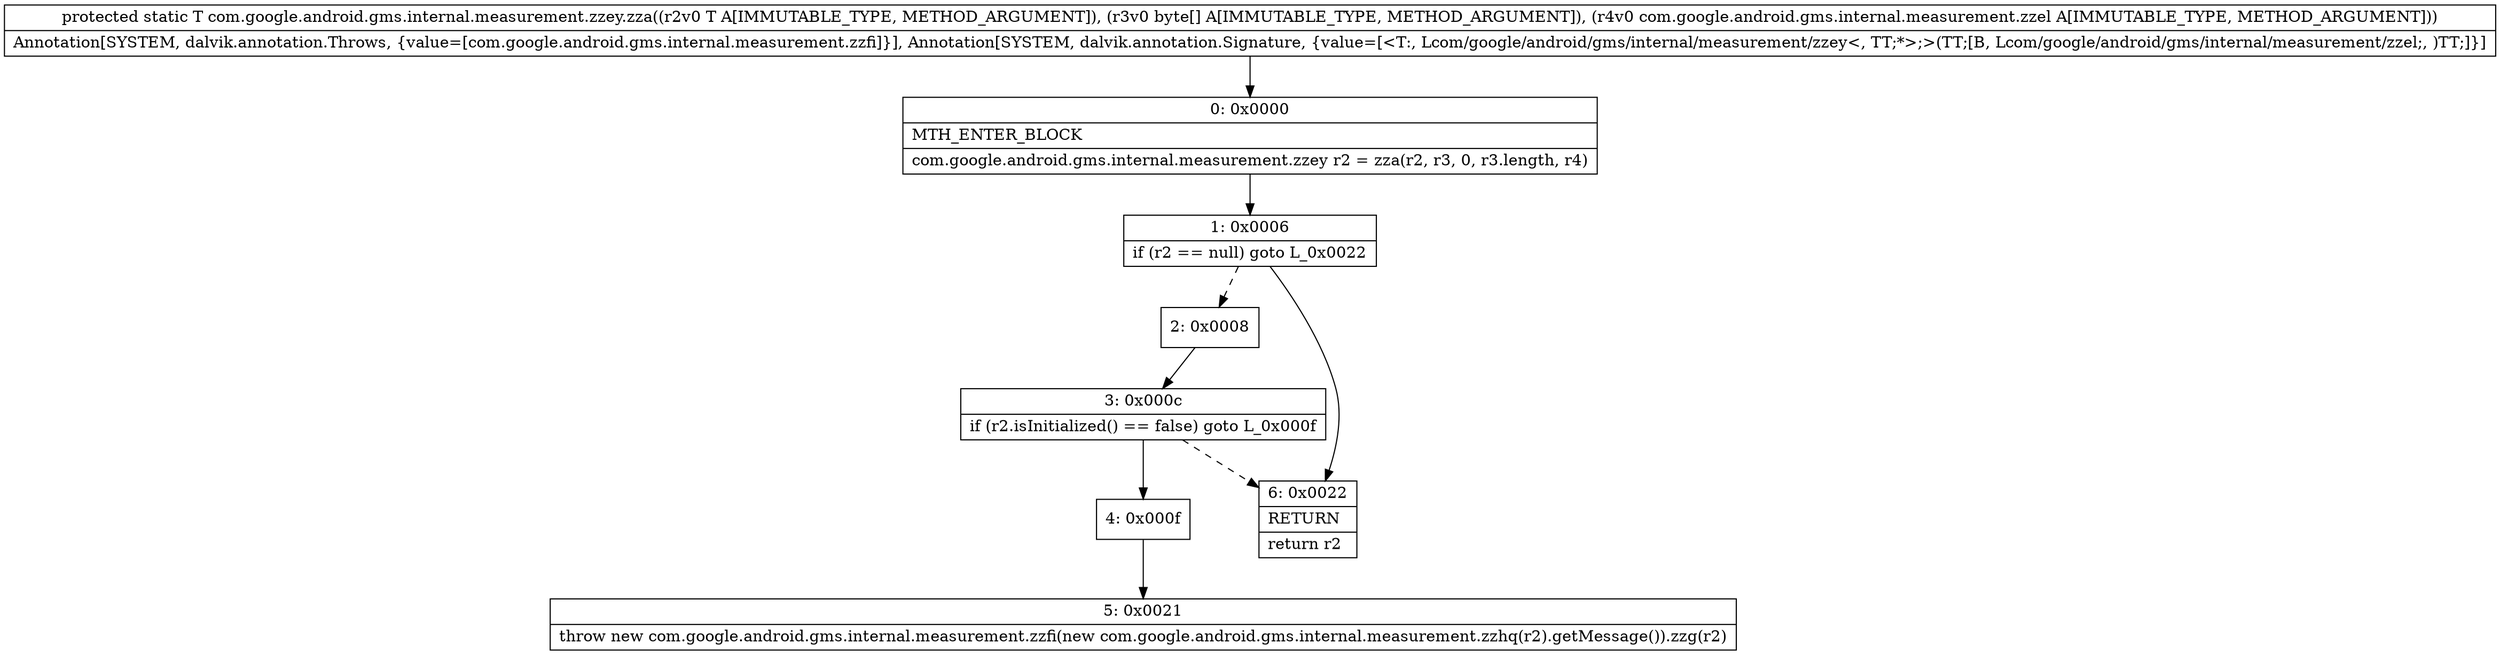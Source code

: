 digraph "CFG forcom.google.android.gms.internal.measurement.zzey.zza(Lcom\/google\/android\/gms\/internal\/measurement\/zzey;[BLcom\/google\/android\/gms\/internal\/measurement\/zzel;)Lcom\/google\/android\/gms\/internal\/measurement\/zzey;" {
Node_0 [shape=record,label="{0\:\ 0x0000|MTH_ENTER_BLOCK\l|com.google.android.gms.internal.measurement.zzey r2 = zza(r2, r3, 0, r3.length, r4)\l}"];
Node_1 [shape=record,label="{1\:\ 0x0006|if (r2 == null) goto L_0x0022\l}"];
Node_2 [shape=record,label="{2\:\ 0x0008}"];
Node_3 [shape=record,label="{3\:\ 0x000c|if (r2.isInitialized() == false) goto L_0x000f\l}"];
Node_4 [shape=record,label="{4\:\ 0x000f}"];
Node_5 [shape=record,label="{5\:\ 0x0021|throw new com.google.android.gms.internal.measurement.zzfi(new com.google.android.gms.internal.measurement.zzhq(r2).getMessage()).zzg(r2)\l}"];
Node_6 [shape=record,label="{6\:\ 0x0022|RETURN\l|return r2\l}"];
MethodNode[shape=record,label="{protected static T com.google.android.gms.internal.measurement.zzey.zza((r2v0 T A[IMMUTABLE_TYPE, METHOD_ARGUMENT]), (r3v0 byte[] A[IMMUTABLE_TYPE, METHOD_ARGUMENT]), (r4v0 com.google.android.gms.internal.measurement.zzel A[IMMUTABLE_TYPE, METHOD_ARGUMENT]))  | Annotation[SYSTEM, dalvik.annotation.Throws, \{value=[com.google.android.gms.internal.measurement.zzfi]\}], Annotation[SYSTEM, dalvik.annotation.Signature, \{value=[\<T:, Lcom\/google\/android\/gms\/internal\/measurement\/zzey\<, TT;*\>;\>(TT;[B, Lcom\/google\/android\/gms\/internal\/measurement\/zzel;, )TT;]\}]\l}"];
MethodNode -> Node_0;
Node_0 -> Node_1;
Node_1 -> Node_2[style=dashed];
Node_1 -> Node_6;
Node_2 -> Node_3;
Node_3 -> Node_4;
Node_3 -> Node_6[style=dashed];
Node_4 -> Node_5;
}

